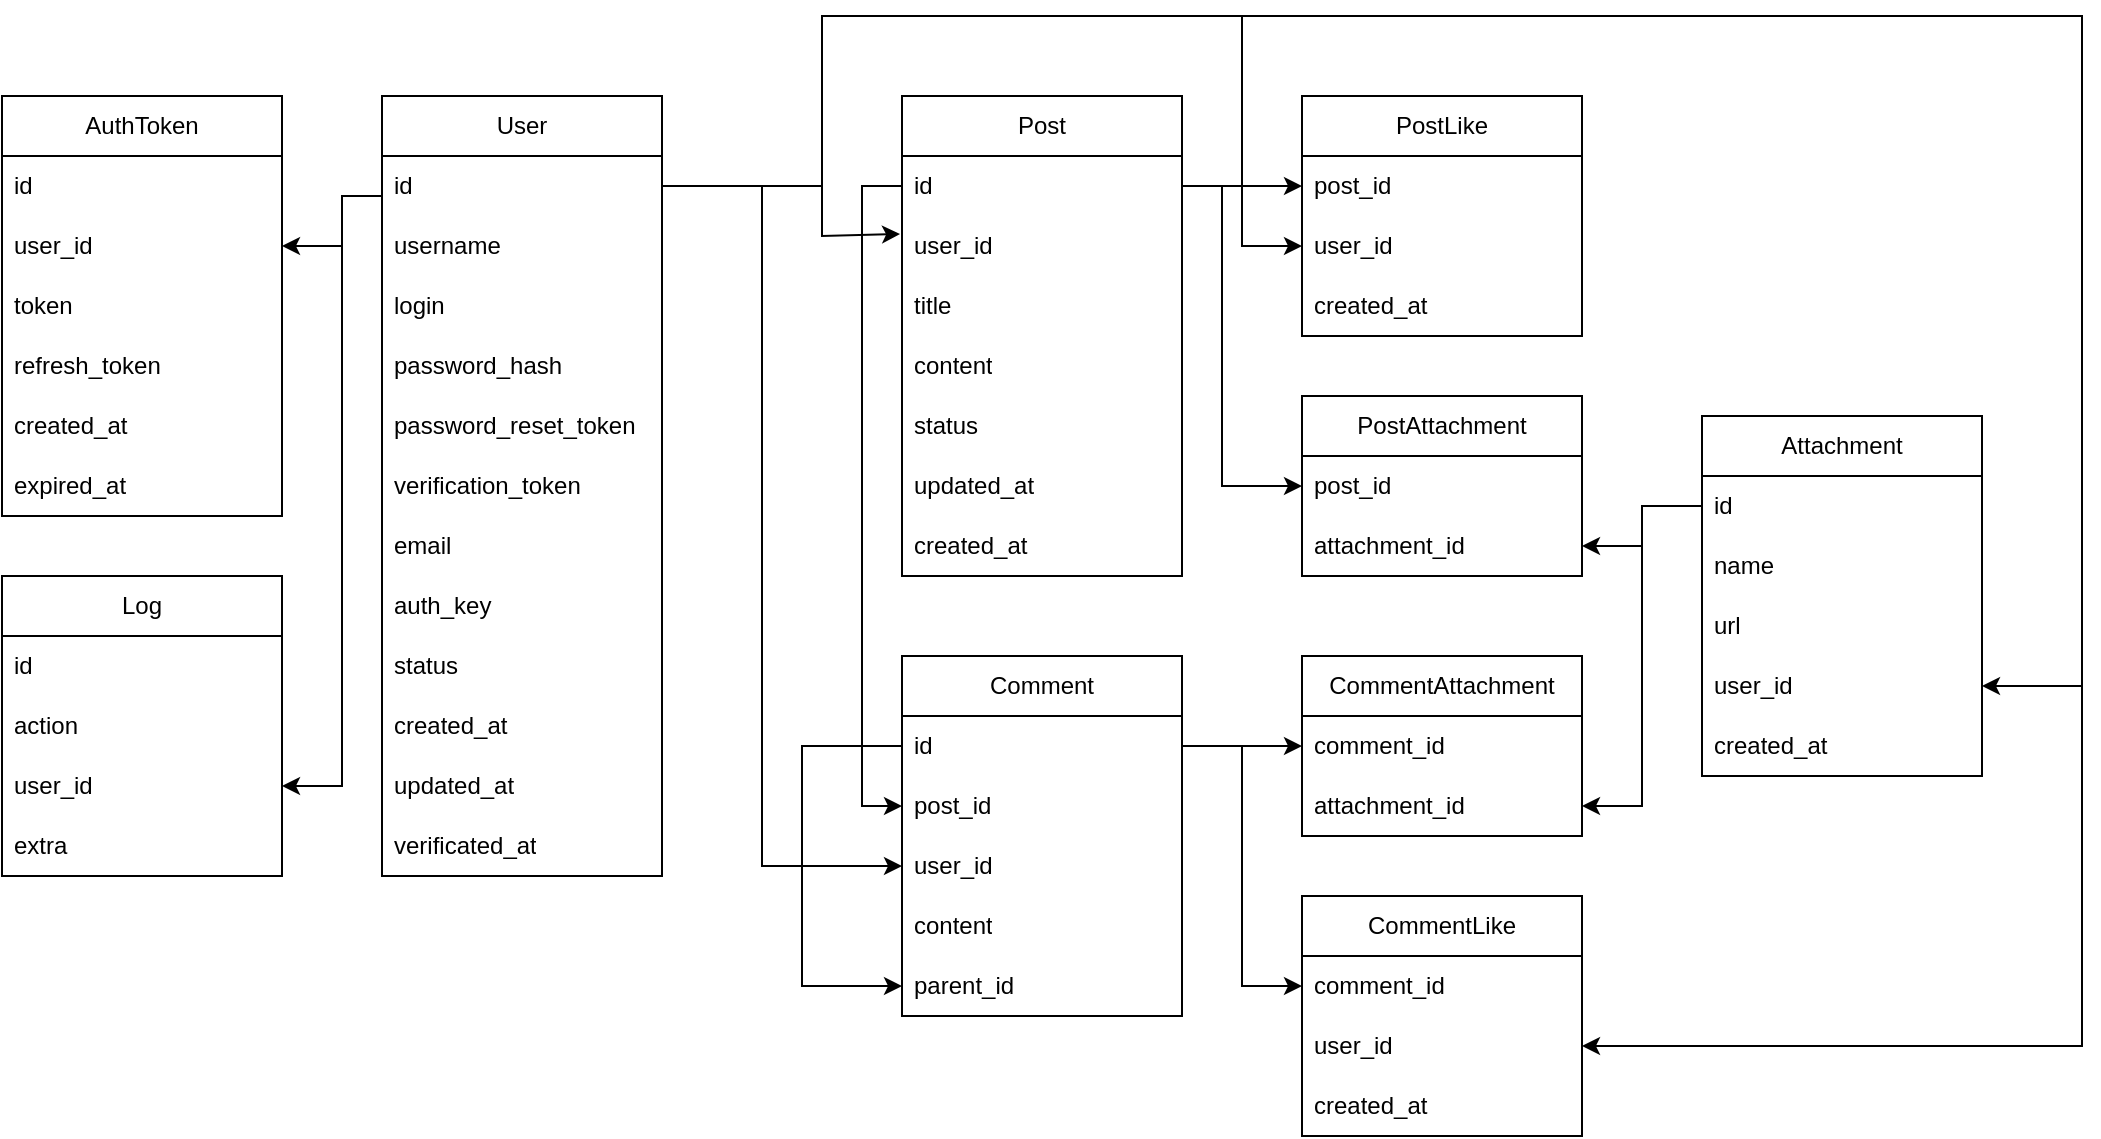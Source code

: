 <mxfile version="21.3.2" type="github">
  <diagram id="C5RBs43oDa-KdzZeNtuy" name="Page-1">
    <mxGraphModel dx="2074" dy="1148" grid="1" gridSize="10" guides="1" tooltips="1" connect="1" arrows="1" fold="1" page="1" pageScale="1" pageWidth="827" pageHeight="1169" math="0" shadow="0">
      <root>
        <mxCell id="WIyWlLk6GJQsqaUBKTNV-0" />
        <mxCell id="WIyWlLk6GJQsqaUBKTNV-1" parent="WIyWlLk6GJQsqaUBKTNV-0" />
        <mxCell id="OTpLGo4GGD0Vtp7Rz_db-0" value="User" style="swimlane;fontStyle=0;childLayout=stackLayout;horizontal=1;startSize=30;horizontalStack=0;resizeParent=1;resizeParentMax=0;resizeLast=0;collapsible=1;marginBottom=0;whiteSpace=wrap;html=1;" vertex="1" parent="WIyWlLk6GJQsqaUBKTNV-1">
          <mxGeometry x="460" y="560" width="140" height="390" as="geometry" />
        </mxCell>
        <mxCell id="OTpLGo4GGD0Vtp7Rz_db-1" value="id&lt;br&gt;" style="text;strokeColor=none;fillColor=none;align=left;verticalAlign=middle;spacingLeft=4;spacingRight=4;overflow=hidden;points=[[0,0.5],[1,0.5]];portConstraint=eastwest;rotatable=0;whiteSpace=wrap;html=1;" vertex="1" parent="OTpLGo4GGD0Vtp7Rz_db-0">
          <mxGeometry y="30" width="140" height="30" as="geometry" />
        </mxCell>
        <mxCell id="OTpLGo4GGD0Vtp7Rz_db-2" value="username" style="text;strokeColor=none;fillColor=none;align=left;verticalAlign=middle;spacingLeft=4;spacingRight=4;overflow=hidden;points=[[0,0.5],[1,0.5]];portConstraint=eastwest;rotatable=0;whiteSpace=wrap;html=1;" vertex="1" parent="OTpLGo4GGD0Vtp7Rz_db-0">
          <mxGeometry y="60" width="140" height="30" as="geometry" />
        </mxCell>
        <mxCell id="OTpLGo4GGD0Vtp7Rz_db-3" value="login" style="text;strokeColor=none;fillColor=none;align=left;verticalAlign=middle;spacingLeft=4;spacingRight=4;overflow=hidden;points=[[0,0.5],[1,0.5]];portConstraint=eastwest;rotatable=0;whiteSpace=wrap;html=1;" vertex="1" parent="OTpLGo4GGD0Vtp7Rz_db-0">
          <mxGeometry y="90" width="140" height="30" as="geometry" />
        </mxCell>
        <mxCell id="OTpLGo4GGD0Vtp7Rz_db-26" value="password_hash" style="text;strokeColor=none;fillColor=none;align=left;verticalAlign=middle;spacingLeft=4;spacingRight=4;overflow=hidden;points=[[0,0.5],[1,0.5]];portConstraint=eastwest;rotatable=0;whiteSpace=wrap;html=1;" vertex="1" parent="OTpLGo4GGD0Vtp7Rz_db-0">
          <mxGeometry y="120" width="140" height="30" as="geometry" />
        </mxCell>
        <mxCell id="OTpLGo4GGD0Vtp7Rz_db-25" value="password_reset_token" style="text;strokeColor=none;fillColor=none;align=left;verticalAlign=middle;spacingLeft=4;spacingRight=4;overflow=hidden;points=[[0,0.5],[1,0.5]];portConstraint=eastwest;rotatable=0;whiteSpace=wrap;html=1;" vertex="1" parent="OTpLGo4GGD0Vtp7Rz_db-0">
          <mxGeometry y="150" width="140" height="30" as="geometry" />
        </mxCell>
        <mxCell id="OTpLGo4GGD0Vtp7Rz_db-31" value="verification_token" style="text;strokeColor=none;fillColor=none;align=left;verticalAlign=middle;spacingLeft=4;spacingRight=4;overflow=hidden;points=[[0,0.5],[1,0.5]];portConstraint=eastwest;rotatable=0;whiteSpace=wrap;html=1;" vertex="1" parent="OTpLGo4GGD0Vtp7Rz_db-0">
          <mxGeometry y="180" width="140" height="30" as="geometry" />
        </mxCell>
        <mxCell id="OTpLGo4GGD0Vtp7Rz_db-32" value="email" style="text;strokeColor=none;fillColor=none;align=left;verticalAlign=middle;spacingLeft=4;spacingRight=4;overflow=hidden;points=[[0,0.5],[1,0.5]];portConstraint=eastwest;rotatable=0;whiteSpace=wrap;html=1;" vertex="1" parent="OTpLGo4GGD0Vtp7Rz_db-0">
          <mxGeometry y="210" width="140" height="30" as="geometry" />
        </mxCell>
        <mxCell id="OTpLGo4GGD0Vtp7Rz_db-27" value="auth_key" style="text;strokeColor=none;fillColor=none;align=left;verticalAlign=middle;spacingLeft=4;spacingRight=4;overflow=hidden;points=[[0,0.5],[1,0.5]];portConstraint=eastwest;rotatable=0;whiteSpace=wrap;html=1;" vertex="1" parent="OTpLGo4GGD0Vtp7Rz_db-0">
          <mxGeometry y="240" width="140" height="30" as="geometry" />
        </mxCell>
        <mxCell id="OTpLGo4GGD0Vtp7Rz_db-33" value="status" style="text;strokeColor=none;fillColor=none;align=left;verticalAlign=middle;spacingLeft=4;spacingRight=4;overflow=hidden;points=[[0,0.5],[1,0.5]];portConstraint=eastwest;rotatable=0;whiteSpace=wrap;html=1;" vertex="1" parent="OTpLGo4GGD0Vtp7Rz_db-0">
          <mxGeometry y="270" width="140" height="30" as="geometry" />
        </mxCell>
        <mxCell id="OTpLGo4GGD0Vtp7Rz_db-35" value="created_at" style="text;strokeColor=none;fillColor=none;align=left;verticalAlign=middle;spacingLeft=4;spacingRight=4;overflow=hidden;points=[[0,0.5],[1,0.5]];portConstraint=eastwest;rotatable=0;whiteSpace=wrap;html=1;" vertex="1" parent="OTpLGo4GGD0Vtp7Rz_db-0">
          <mxGeometry y="300" width="140" height="30" as="geometry" />
        </mxCell>
        <mxCell id="OTpLGo4GGD0Vtp7Rz_db-34" value="updated_at" style="text;strokeColor=none;fillColor=none;align=left;verticalAlign=middle;spacingLeft=4;spacingRight=4;overflow=hidden;points=[[0,0.5],[1,0.5]];portConstraint=eastwest;rotatable=0;whiteSpace=wrap;html=1;" vertex="1" parent="OTpLGo4GGD0Vtp7Rz_db-0">
          <mxGeometry y="330" width="140" height="30" as="geometry" />
        </mxCell>
        <mxCell id="OTpLGo4GGD0Vtp7Rz_db-36" value="verificated_at" style="text;strokeColor=none;fillColor=none;align=left;verticalAlign=middle;spacingLeft=4;spacingRight=4;overflow=hidden;points=[[0,0.5],[1,0.5]];portConstraint=eastwest;rotatable=0;whiteSpace=wrap;html=1;" vertex="1" parent="OTpLGo4GGD0Vtp7Rz_db-0">
          <mxGeometry y="360" width="140" height="30" as="geometry" />
        </mxCell>
        <mxCell id="OTpLGo4GGD0Vtp7Rz_db-4" value="AuthToken" style="swimlane;fontStyle=0;childLayout=stackLayout;horizontal=1;startSize=30;horizontalStack=0;resizeParent=1;resizeParentMax=0;resizeLast=0;collapsible=1;marginBottom=0;whiteSpace=wrap;html=1;" vertex="1" parent="WIyWlLk6GJQsqaUBKTNV-1">
          <mxGeometry x="270" y="560" width="140" height="210" as="geometry" />
        </mxCell>
        <mxCell id="OTpLGo4GGD0Vtp7Rz_db-5" value="id" style="text;strokeColor=none;fillColor=none;align=left;verticalAlign=middle;spacingLeft=4;spacingRight=4;overflow=hidden;points=[[0,0.5],[1,0.5]];portConstraint=eastwest;rotatable=0;whiteSpace=wrap;html=1;" vertex="1" parent="OTpLGo4GGD0Vtp7Rz_db-4">
          <mxGeometry y="30" width="140" height="30" as="geometry" />
        </mxCell>
        <mxCell id="OTpLGo4GGD0Vtp7Rz_db-6" value="user_id" style="text;strokeColor=none;fillColor=none;align=left;verticalAlign=middle;spacingLeft=4;spacingRight=4;overflow=hidden;points=[[0,0.5],[1,0.5]];portConstraint=eastwest;rotatable=0;whiteSpace=wrap;html=1;" vertex="1" parent="OTpLGo4GGD0Vtp7Rz_db-4">
          <mxGeometry y="60" width="140" height="30" as="geometry" />
        </mxCell>
        <mxCell id="OTpLGo4GGD0Vtp7Rz_db-7" value="token" style="text;strokeColor=none;fillColor=none;align=left;verticalAlign=middle;spacingLeft=4;spacingRight=4;overflow=hidden;points=[[0,0.5],[1,0.5]];portConstraint=eastwest;rotatable=0;whiteSpace=wrap;html=1;" vertex="1" parent="OTpLGo4GGD0Vtp7Rz_db-4">
          <mxGeometry y="90" width="140" height="30" as="geometry" />
        </mxCell>
        <mxCell id="OTpLGo4GGD0Vtp7Rz_db-37" value="refresh_token" style="text;strokeColor=none;fillColor=none;align=left;verticalAlign=middle;spacingLeft=4;spacingRight=4;overflow=hidden;points=[[0,0.5],[1,0.5]];portConstraint=eastwest;rotatable=0;whiteSpace=wrap;html=1;" vertex="1" parent="OTpLGo4GGD0Vtp7Rz_db-4">
          <mxGeometry y="120" width="140" height="30" as="geometry" />
        </mxCell>
        <mxCell id="OTpLGo4GGD0Vtp7Rz_db-39" value="created_at" style="text;strokeColor=none;fillColor=none;align=left;verticalAlign=middle;spacingLeft=4;spacingRight=4;overflow=hidden;points=[[0,0.5],[1,0.5]];portConstraint=eastwest;rotatable=0;whiteSpace=wrap;html=1;" vertex="1" parent="OTpLGo4GGD0Vtp7Rz_db-4">
          <mxGeometry y="150" width="140" height="30" as="geometry" />
        </mxCell>
        <mxCell id="OTpLGo4GGD0Vtp7Rz_db-38" value="expired_at" style="text;strokeColor=none;fillColor=none;align=left;verticalAlign=middle;spacingLeft=4;spacingRight=4;overflow=hidden;points=[[0,0.5],[1,0.5]];portConstraint=eastwest;rotatable=0;whiteSpace=wrap;html=1;" vertex="1" parent="OTpLGo4GGD0Vtp7Rz_db-4">
          <mxGeometry y="180" width="140" height="30" as="geometry" />
        </mxCell>
        <mxCell id="OTpLGo4GGD0Vtp7Rz_db-8" value="Post" style="swimlane;fontStyle=0;childLayout=stackLayout;horizontal=1;startSize=30;horizontalStack=0;resizeParent=1;resizeParentMax=0;resizeLast=0;collapsible=1;marginBottom=0;whiteSpace=wrap;html=1;" vertex="1" parent="WIyWlLk6GJQsqaUBKTNV-1">
          <mxGeometry x="720" y="560" width="140" height="240" as="geometry" />
        </mxCell>
        <mxCell id="OTpLGo4GGD0Vtp7Rz_db-40" value="id" style="text;strokeColor=none;fillColor=none;align=left;verticalAlign=middle;spacingLeft=4;spacingRight=4;overflow=hidden;points=[[0,0.5],[1,0.5]];portConstraint=eastwest;rotatable=0;whiteSpace=wrap;html=1;" vertex="1" parent="OTpLGo4GGD0Vtp7Rz_db-8">
          <mxGeometry y="30" width="140" height="30" as="geometry" />
        </mxCell>
        <mxCell id="OTpLGo4GGD0Vtp7Rz_db-9" value="user_id" style="text;strokeColor=none;fillColor=none;align=left;verticalAlign=middle;spacingLeft=4;spacingRight=4;overflow=hidden;points=[[0,0.5],[1,0.5]];portConstraint=eastwest;rotatable=0;whiteSpace=wrap;html=1;" vertex="1" parent="OTpLGo4GGD0Vtp7Rz_db-8">
          <mxGeometry y="60" width="140" height="30" as="geometry" />
        </mxCell>
        <mxCell id="OTpLGo4GGD0Vtp7Rz_db-10" value="title" style="text;strokeColor=none;fillColor=none;align=left;verticalAlign=middle;spacingLeft=4;spacingRight=4;overflow=hidden;points=[[0,0.5],[1,0.5]];portConstraint=eastwest;rotatable=0;whiteSpace=wrap;html=1;" vertex="1" parent="OTpLGo4GGD0Vtp7Rz_db-8">
          <mxGeometry y="90" width="140" height="30" as="geometry" />
        </mxCell>
        <mxCell id="OTpLGo4GGD0Vtp7Rz_db-11" value="content" style="text;strokeColor=none;fillColor=none;align=left;verticalAlign=middle;spacingLeft=4;spacingRight=4;overflow=hidden;points=[[0,0.5],[1,0.5]];portConstraint=eastwest;rotatable=0;whiteSpace=wrap;html=1;" vertex="1" parent="OTpLGo4GGD0Vtp7Rz_db-8">
          <mxGeometry y="120" width="140" height="30" as="geometry" />
        </mxCell>
        <mxCell id="OTpLGo4GGD0Vtp7Rz_db-42" value="status" style="text;strokeColor=none;fillColor=none;align=left;verticalAlign=middle;spacingLeft=4;spacingRight=4;overflow=hidden;points=[[0,0.5],[1,0.5]];portConstraint=eastwest;rotatable=0;whiteSpace=wrap;html=1;" vertex="1" parent="OTpLGo4GGD0Vtp7Rz_db-8">
          <mxGeometry y="150" width="140" height="30" as="geometry" />
        </mxCell>
        <mxCell id="OTpLGo4GGD0Vtp7Rz_db-43" value="updated_at" style="text;strokeColor=none;fillColor=none;align=left;verticalAlign=middle;spacingLeft=4;spacingRight=4;overflow=hidden;points=[[0,0.5],[1,0.5]];portConstraint=eastwest;rotatable=0;whiteSpace=wrap;html=1;" vertex="1" parent="OTpLGo4GGD0Vtp7Rz_db-8">
          <mxGeometry y="180" width="140" height="30" as="geometry" />
        </mxCell>
        <mxCell id="OTpLGo4GGD0Vtp7Rz_db-41" value="created_at" style="text;strokeColor=none;fillColor=none;align=left;verticalAlign=middle;spacingLeft=4;spacingRight=4;overflow=hidden;points=[[0,0.5],[1,0.5]];portConstraint=eastwest;rotatable=0;whiteSpace=wrap;html=1;" vertex="1" parent="OTpLGo4GGD0Vtp7Rz_db-8">
          <mxGeometry y="210" width="140" height="30" as="geometry" />
        </mxCell>
        <mxCell id="OTpLGo4GGD0Vtp7Rz_db-12" value="Comment" style="swimlane;fontStyle=0;childLayout=stackLayout;horizontal=1;startSize=30;horizontalStack=0;resizeParent=1;resizeParentMax=0;resizeLast=0;collapsible=1;marginBottom=0;whiteSpace=wrap;html=1;" vertex="1" parent="WIyWlLk6GJQsqaUBKTNV-1">
          <mxGeometry x="720" y="840" width="140" height="180" as="geometry" />
        </mxCell>
        <mxCell id="OTpLGo4GGD0Vtp7Rz_db-13" value="id" style="text;strokeColor=none;fillColor=none;align=left;verticalAlign=middle;spacingLeft=4;spacingRight=4;overflow=hidden;points=[[0,0.5],[1,0.5]];portConstraint=eastwest;rotatable=0;whiteSpace=wrap;html=1;" vertex="1" parent="OTpLGo4GGD0Vtp7Rz_db-12">
          <mxGeometry y="30" width="140" height="30" as="geometry" />
        </mxCell>
        <mxCell id="OTpLGo4GGD0Vtp7Rz_db-14" value="post_id" style="text;strokeColor=none;fillColor=none;align=left;verticalAlign=middle;spacingLeft=4;spacingRight=4;overflow=hidden;points=[[0,0.5],[1,0.5]];portConstraint=eastwest;rotatable=0;whiteSpace=wrap;html=1;" vertex="1" parent="OTpLGo4GGD0Vtp7Rz_db-12">
          <mxGeometry y="60" width="140" height="30" as="geometry" />
        </mxCell>
        <mxCell id="OTpLGo4GGD0Vtp7Rz_db-15" value="user_id" style="text;strokeColor=none;fillColor=none;align=left;verticalAlign=middle;spacingLeft=4;spacingRight=4;overflow=hidden;points=[[0,0.5],[1,0.5]];portConstraint=eastwest;rotatable=0;whiteSpace=wrap;html=1;" vertex="1" parent="OTpLGo4GGD0Vtp7Rz_db-12">
          <mxGeometry y="90" width="140" height="30" as="geometry" />
        </mxCell>
        <mxCell id="OTpLGo4GGD0Vtp7Rz_db-44" value="content" style="text;strokeColor=none;fillColor=none;align=left;verticalAlign=middle;spacingLeft=4;spacingRight=4;overflow=hidden;points=[[0,0.5],[1,0.5]];portConstraint=eastwest;rotatable=0;whiteSpace=wrap;html=1;" vertex="1" parent="OTpLGo4GGD0Vtp7Rz_db-12">
          <mxGeometry y="120" width="140" height="30" as="geometry" />
        </mxCell>
        <mxCell id="OTpLGo4GGD0Vtp7Rz_db-45" value="parent_id" style="text;strokeColor=none;fillColor=none;align=left;verticalAlign=middle;spacingLeft=4;spacingRight=4;overflow=hidden;points=[[0,0.5],[1,0.5]];portConstraint=eastwest;rotatable=0;whiteSpace=wrap;html=1;" vertex="1" parent="OTpLGo4GGD0Vtp7Rz_db-12">
          <mxGeometry y="150" width="140" height="30" as="geometry" />
        </mxCell>
        <mxCell id="OTpLGo4GGD0Vtp7Rz_db-73" value="" style="endArrow=classic;html=1;rounded=0;entryX=0;entryY=0.5;entryDx=0;entryDy=0;exitX=0;exitY=0.5;exitDx=0;exitDy=0;" edge="1" parent="OTpLGo4GGD0Vtp7Rz_db-12" source="OTpLGo4GGD0Vtp7Rz_db-13" target="OTpLGo4GGD0Vtp7Rz_db-45">
          <mxGeometry width="50" height="50" relative="1" as="geometry">
            <mxPoint x="-240" y="-90" as="sourcePoint" />
            <mxPoint x="-190" y="-140" as="targetPoint" />
            <Array as="points">
              <mxPoint x="-50" y="45" />
              <mxPoint x="-50" y="165" />
            </Array>
          </mxGeometry>
        </mxCell>
        <mxCell id="OTpLGo4GGD0Vtp7Rz_db-16" value="Log" style="swimlane;fontStyle=0;childLayout=stackLayout;horizontal=1;startSize=30;horizontalStack=0;resizeParent=1;resizeParentMax=0;resizeLast=0;collapsible=1;marginBottom=0;whiteSpace=wrap;html=1;" vertex="1" parent="WIyWlLk6GJQsqaUBKTNV-1">
          <mxGeometry x="270" y="800" width="140" height="150" as="geometry" />
        </mxCell>
        <mxCell id="OTpLGo4GGD0Vtp7Rz_db-17" value="id" style="text;strokeColor=none;fillColor=none;align=left;verticalAlign=middle;spacingLeft=4;spacingRight=4;overflow=hidden;points=[[0,0.5],[1,0.5]];portConstraint=eastwest;rotatable=0;whiteSpace=wrap;html=1;" vertex="1" parent="OTpLGo4GGD0Vtp7Rz_db-16">
          <mxGeometry y="30" width="140" height="30" as="geometry" />
        </mxCell>
        <mxCell id="OTpLGo4GGD0Vtp7Rz_db-18" value="action" style="text;strokeColor=none;fillColor=none;align=left;verticalAlign=middle;spacingLeft=4;spacingRight=4;overflow=hidden;points=[[0,0.5],[1,0.5]];portConstraint=eastwest;rotatable=0;whiteSpace=wrap;html=1;" vertex="1" parent="OTpLGo4GGD0Vtp7Rz_db-16">
          <mxGeometry y="60" width="140" height="30" as="geometry" />
        </mxCell>
        <mxCell id="OTpLGo4GGD0Vtp7Rz_db-46" value="user_id" style="text;strokeColor=none;fillColor=none;align=left;verticalAlign=middle;spacingLeft=4;spacingRight=4;overflow=hidden;points=[[0,0.5],[1,0.5]];portConstraint=eastwest;rotatable=0;whiteSpace=wrap;html=1;" vertex="1" parent="OTpLGo4GGD0Vtp7Rz_db-16">
          <mxGeometry y="90" width="140" height="30" as="geometry" />
        </mxCell>
        <mxCell id="OTpLGo4GGD0Vtp7Rz_db-19" value="extra" style="text;strokeColor=none;fillColor=none;align=left;verticalAlign=middle;spacingLeft=4;spacingRight=4;overflow=hidden;points=[[0,0.5],[1,0.5]];portConstraint=eastwest;rotatable=0;whiteSpace=wrap;html=1;" vertex="1" parent="OTpLGo4GGD0Vtp7Rz_db-16">
          <mxGeometry y="120" width="140" height="30" as="geometry" />
        </mxCell>
        <mxCell id="OTpLGo4GGD0Vtp7Rz_db-20" value="PostLike" style="swimlane;fontStyle=0;childLayout=stackLayout;horizontal=1;startSize=30;horizontalStack=0;resizeParent=1;resizeParentMax=0;resizeLast=0;collapsible=1;marginBottom=0;whiteSpace=wrap;html=1;" vertex="1" parent="WIyWlLk6GJQsqaUBKTNV-1">
          <mxGeometry x="920" y="560" width="140" height="120" as="geometry" />
        </mxCell>
        <mxCell id="OTpLGo4GGD0Vtp7Rz_db-21" value="post_id" style="text;strokeColor=none;fillColor=none;align=left;verticalAlign=middle;spacingLeft=4;spacingRight=4;overflow=hidden;points=[[0,0.5],[1,0.5]];portConstraint=eastwest;rotatable=0;whiteSpace=wrap;html=1;" vertex="1" parent="OTpLGo4GGD0Vtp7Rz_db-20">
          <mxGeometry y="30" width="140" height="30" as="geometry" />
        </mxCell>
        <mxCell id="OTpLGo4GGD0Vtp7Rz_db-22" value="user_id" style="text;strokeColor=none;fillColor=none;align=left;verticalAlign=middle;spacingLeft=4;spacingRight=4;overflow=hidden;points=[[0,0.5],[1,0.5]];portConstraint=eastwest;rotatable=0;whiteSpace=wrap;html=1;" vertex="1" parent="OTpLGo4GGD0Vtp7Rz_db-20">
          <mxGeometry y="60" width="140" height="30" as="geometry" />
        </mxCell>
        <mxCell id="OTpLGo4GGD0Vtp7Rz_db-23" value="created_at" style="text;strokeColor=none;fillColor=none;align=left;verticalAlign=middle;spacingLeft=4;spacingRight=4;overflow=hidden;points=[[0,0.5],[1,0.5]];portConstraint=eastwest;rotatable=0;whiteSpace=wrap;html=1;" vertex="1" parent="OTpLGo4GGD0Vtp7Rz_db-20">
          <mxGeometry y="90" width="140" height="30" as="geometry" />
        </mxCell>
        <mxCell id="OTpLGo4GGD0Vtp7Rz_db-47" value="Attachment" style="swimlane;fontStyle=0;childLayout=stackLayout;horizontal=1;startSize=30;horizontalStack=0;resizeParent=1;resizeParentMax=0;resizeLast=0;collapsible=1;marginBottom=0;whiteSpace=wrap;html=1;" vertex="1" parent="WIyWlLk6GJQsqaUBKTNV-1">
          <mxGeometry x="1120" y="720" width="140" height="180" as="geometry" />
        </mxCell>
        <mxCell id="OTpLGo4GGD0Vtp7Rz_db-48" value="id" style="text;strokeColor=none;fillColor=none;align=left;verticalAlign=middle;spacingLeft=4;spacingRight=4;overflow=hidden;points=[[0,0.5],[1,0.5]];portConstraint=eastwest;rotatable=0;whiteSpace=wrap;html=1;" vertex="1" parent="OTpLGo4GGD0Vtp7Rz_db-47">
          <mxGeometry y="30" width="140" height="30" as="geometry" />
        </mxCell>
        <mxCell id="OTpLGo4GGD0Vtp7Rz_db-49" value="name" style="text;strokeColor=none;fillColor=none;align=left;verticalAlign=middle;spacingLeft=4;spacingRight=4;overflow=hidden;points=[[0,0.5],[1,0.5]];portConstraint=eastwest;rotatable=0;whiteSpace=wrap;html=1;" vertex="1" parent="OTpLGo4GGD0Vtp7Rz_db-47">
          <mxGeometry y="60" width="140" height="30" as="geometry" />
        </mxCell>
        <mxCell id="OTpLGo4GGD0Vtp7Rz_db-51" value="url" style="text;strokeColor=none;fillColor=none;align=left;verticalAlign=middle;spacingLeft=4;spacingRight=4;overflow=hidden;points=[[0,0.5],[1,0.5]];portConstraint=eastwest;rotatable=0;whiteSpace=wrap;html=1;" vertex="1" parent="OTpLGo4GGD0Vtp7Rz_db-47">
          <mxGeometry y="90" width="140" height="30" as="geometry" />
        </mxCell>
        <mxCell id="OTpLGo4GGD0Vtp7Rz_db-50" value="user_id" style="text;strokeColor=none;fillColor=none;align=left;verticalAlign=middle;spacingLeft=4;spacingRight=4;overflow=hidden;points=[[0,0.5],[1,0.5]];portConstraint=eastwest;rotatable=0;whiteSpace=wrap;html=1;" vertex="1" parent="OTpLGo4GGD0Vtp7Rz_db-47">
          <mxGeometry y="120" width="140" height="30" as="geometry" />
        </mxCell>
        <mxCell id="OTpLGo4GGD0Vtp7Rz_db-60" value="created_at" style="text;strokeColor=none;fillColor=none;align=left;verticalAlign=middle;spacingLeft=4;spacingRight=4;overflow=hidden;points=[[0,0.5],[1,0.5]];portConstraint=eastwest;rotatable=0;whiteSpace=wrap;html=1;" vertex="1" parent="OTpLGo4GGD0Vtp7Rz_db-47">
          <mxGeometry y="150" width="140" height="30" as="geometry" />
        </mxCell>
        <mxCell id="OTpLGo4GGD0Vtp7Rz_db-53" value="PostAttachment" style="swimlane;fontStyle=0;childLayout=stackLayout;horizontal=1;startSize=30;horizontalStack=0;resizeParent=1;resizeParentMax=0;resizeLast=0;collapsible=1;marginBottom=0;whiteSpace=wrap;html=1;" vertex="1" parent="WIyWlLk6GJQsqaUBKTNV-1">
          <mxGeometry x="920" y="710" width="140" height="90" as="geometry" />
        </mxCell>
        <mxCell id="OTpLGo4GGD0Vtp7Rz_db-54" value="post_id" style="text;strokeColor=none;fillColor=none;align=left;verticalAlign=middle;spacingLeft=4;spacingRight=4;overflow=hidden;points=[[0,0.5],[1,0.5]];portConstraint=eastwest;rotatable=0;whiteSpace=wrap;html=1;" vertex="1" parent="OTpLGo4GGD0Vtp7Rz_db-53">
          <mxGeometry y="30" width="140" height="30" as="geometry" />
        </mxCell>
        <mxCell id="OTpLGo4GGD0Vtp7Rz_db-55" value="attachment_id" style="text;strokeColor=none;fillColor=none;align=left;verticalAlign=middle;spacingLeft=4;spacingRight=4;overflow=hidden;points=[[0,0.5],[1,0.5]];portConstraint=eastwest;rotatable=0;whiteSpace=wrap;html=1;" vertex="1" parent="OTpLGo4GGD0Vtp7Rz_db-53">
          <mxGeometry y="60" width="140" height="30" as="geometry" />
        </mxCell>
        <mxCell id="OTpLGo4GGD0Vtp7Rz_db-57" value="CommentAttachment" style="swimlane;fontStyle=0;childLayout=stackLayout;horizontal=1;startSize=30;horizontalStack=0;resizeParent=1;resizeParentMax=0;resizeLast=0;collapsible=1;marginBottom=0;whiteSpace=wrap;html=1;" vertex="1" parent="WIyWlLk6GJQsqaUBKTNV-1">
          <mxGeometry x="920" y="840" width="140" height="90" as="geometry" />
        </mxCell>
        <mxCell id="OTpLGo4GGD0Vtp7Rz_db-58" value="comment_id" style="text;strokeColor=none;fillColor=none;align=left;verticalAlign=middle;spacingLeft=4;spacingRight=4;overflow=hidden;points=[[0,0.5],[1,0.5]];portConstraint=eastwest;rotatable=0;whiteSpace=wrap;html=1;" vertex="1" parent="OTpLGo4GGD0Vtp7Rz_db-57">
          <mxGeometry y="30" width="140" height="30" as="geometry" />
        </mxCell>
        <mxCell id="OTpLGo4GGD0Vtp7Rz_db-59" value="attachment_id" style="text;strokeColor=none;fillColor=none;align=left;verticalAlign=middle;spacingLeft=4;spacingRight=4;overflow=hidden;points=[[0,0.5],[1,0.5]];portConstraint=eastwest;rotatable=0;whiteSpace=wrap;html=1;" vertex="1" parent="OTpLGo4GGD0Vtp7Rz_db-57">
          <mxGeometry y="60" width="140" height="30" as="geometry" />
        </mxCell>
        <mxCell id="OTpLGo4GGD0Vtp7Rz_db-61" value="CommentLike" style="swimlane;fontStyle=0;childLayout=stackLayout;horizontal=1;startSize=30;horizontalStack=0;resizeParent=1;resizeParentMax=0;resizeLast=0;collapsible=1;marginBottom=0;whiteSpace=wrap;html=1;" vertex="1" parent="WIyWlLk6GJQsqaUBKTNV-1">
          <mxGeometry x="920" y="960" width="140" height="120" as="geometry" />
        </mxCell>
        <mxCell id="OTpLGo4GGD0Vtp7Rz_db-62" value="comment_id" style="text;strokeColor=none;fillColor=none;align=left;verticalAlign=middle;spacingLeft=4;spacingRight=4;overflow=hidden;points=[[0,0.5],[1,0.5]];portConstraint=eastwest;rotatable=0;whiteSpace=wrap;html=1;" vertex="1" parent="OTpLGo4GGD0Vtp7Rz_db-61">
          <mxGeometry y="30" width="140" height="30" as="geometry" />
        </mxCell>
        <mxCell id="OTpLGo4GGD0Vtp7Rz_db-63" value="user_id" style="text;strokeColor=none;fillColor=none;align=left;verticalAlign=middle;spacingLeft=4;spacingRight=4;overflow=hidden;points=[[0,0.5],[1,0.5]];portConstraint=eastwest;rotatable=0;whiteSpace=wrap;html=1;" vertex="1" parent="OTpLGo4GGD0Vtp7Rz_db-61">
          <mxGeometry y="60" width="140" height="30" as="geometry" />
        </mxCell>
        <mxCell id="OTpLGo4GGD0Vtp7Rz_db-64" value="created_at" style="text;strokeColor=none;fillColor=none;align=left;verticalAlign=middle;spacingLeft=4;spacingRight=4;overflow=hidden;points=[[0,0.5],[1,0.5]];portConstraint=eastwest;rotatable=0;whiteSpace=wrap;html=1;" vertex="1" parent="OTpLGo4GGD0Vtp7Rz_db-61">
          <mxGeometry y="90" width="140" height="30" as="geometry" />
        </mxCell>
        <mxCell id="OTpLGo4GGD0Vtp7Rz_db-65" value="" style="endArrow=classic;html=1;rounded=0;entryX=-0.007;entryY=0.3;entryDx=0;entryDy=0;entryPerimeter=0;" edge="1" parent="WIyWlLk6GJQsqaUBKTNV-1" target="OTpLGo4GGD0Vtp7Rz_db-9">
          <mxGeometry width="50" height="50" relative="1" as="geometry">
            <mxPoint x="600" y="605" as="sourcePoint" />
            <mxPoint x="530" y="700" as="targetPoint" />
            <Array as="points">
              <mxPoint x="680" y="605" />
              <mxPoint x="680" y="630" />
            </Array>
          </mxGeometry>
        </mxCell>
        <mxCell id="OTpLGo4GGD0Vtp7Rz_db-66" value="" style="endArrow=classic;html=1;rounded=0;entryX=0;entryY=0.5;entryDx=0;entryDy=0;exitX=1;exitY=0.5;exitDx=0;exitDy=0;" edge="1" parent="WIyWlLk6GJQsqaUBKTNV-1" source="OTpLGo4GGD0Vtp7Rz_db-1" target="OTpLGo4GGD0Vtp7Rz_db-15">
          <mxGeometry width="50" height="50" relative="1" as="geometry">
            <mxPoint x="480" y="750" as="sourcePoint" />
            <mxPoint x="530" y="700" as="targetPoint" />
            <Array as="points">
              <mxPoint x="650" y="605" />
              <mxPoint x="650" y="945" />
            </Array>
          </mxGeometry>
        </mxCell>
        <mxCell id="OTpLGo4GGD0Vtp7Rz_db-67" value="" style="endArrow=classic;html=1;rounded=0;entryX=1;entryY=0.5;entryDx=0;entryDy=0;" edge="1" parent="WIyWlLk6GJQsqaUBKTNV-1" target="OTpLGo4GGD0Vtp7Rz_db-46">
          <mxGeometry width="50" height="50" relative="1" as="geometry">
            <mxPoint x="460" y="610" as="sourcePoint" />
            <mxPoint x="530" y="700" as="targetPoint" />
            <Array as="points">
              <mxPoint x="440" y="610" />
              <mxPoint x="440" y="905" />
            </Array>
          </mxGeometry>
        </mxCell>
        <mxCell id="OTpLGo4GGD0Vtp7Rz_db-68" value="" style="endArrow=none;startArrow=classic;html=1;rounded=0;exitX=1;exitY=0.5;exitDx=0;exitDy=0;startFill=1;endFill=0;" edge="1" parent="WIyWlLk6GJQsqaUBKTNV-1" source="OTpLGo4GGD0Vtp7Rz_db-6">
          <mxGeometry width="50" height="50" relative="1" as="geometry">
            <mxPoint x="480" y="750" as="sourcePoint" />
            <mxPoint x="460" y="610" as="targetPoint" />
            <Array as="points">
              <mxPoint x="440" y="635" />
              <mxPoint x="440" y="610" />
            </Array>
          </mxGeometry>
        </mxCell>
        <mxCell id="OTpLGo4GGD0Vtp7Rz_db-69" value="" style="endArrow=classic;html=1;rounded=0;entryX=0;entryY=0.5;entryDx=0;entryDy=0;exitX=1;exitY=0.5;exitDx=0;exitDy=0;" edge="1" parent="WIyWlLk6GJQsqaUBKTNV-1" source="OTpLGo4GGD0Vtp7Rz_db-1" target="OTpLGo4GGD0Vtp7Rz_db-22">
          <mxGeometry width="50" height="50" relative="1" as="geometry">
            <mxPoint x="480" y="750" as="sourcePoint" />
            <mxPoint x="530" y="700" as="targetPoint" />
            <Array as="points">
              <mxPoint x="680" y="605" />
              <mxPoint x="680" y="520" />
              <mxPoint x="890" y="520" />
              <mxPoint x="890" y="635" />
            </Array>
          </mxGeometry>
        </mxCell>
        <mxCell id="OTpLGo4GGD0Vtp7Rz_db-70" value="" style="endArrow=classic;html=1;rounded=0;entryX=0;entryY=0.5;entryDx=0;entryDy=0;exitX=1;exitY=0.5;exitDx=0;exitDy=0;" edge="1" parent="WIyWlLk6GJQsqaUBKTNV-1" source="OTpLGo4GGD0Vtp7Rz_db-40" target="OTpLGo4GGD0Vtp7Rz_db-21">
          <mxGeometry width="50" height="50" relative="1" as="geometry">
            <mxPoint x="480" y="750" as="sourcePoint" />
            <mxPoint x="530" y="700" as="targetPoint" />
          </mxGeometry>
        </mxCell>
        <mxCell id="OTpLGo4GGD0Vtp7Rz_db-71" value="" style="endArrow=classic;html=1;rounded=0;entryX=0;entryY=0.5;entryDx=0;entryDy=0;exitX=1;exitY=0.5;exitDx=0;exitDy=0;" edge="1" parent="WIyWlLk6GJQsqaUBKTNV-1" source="OTpLGo4GGD0Vtp7Rz_db-40" target="OTpLGo4GGD0Vtp7Rz_db-54">
          <mxGeometry width="50" height="50" relative="1" as="geometry">
            <mxPoint x="480" y="750" as="sourcePoint" />
            <mxPoint x="530" y="700" as="targetPoint" />
            <Array as="points">
              <mxPoint x="880" y="605" />
              <mxPoint x="880" y="755" />
            </Array>
          </mxGeometry>
        </mxCell>
        <mxCell id="OTpLGo4GGD0Vtp7Rz_db-72" value="" style="endArrow=classic;html=1;rounded=0;entryX=0;entryY=0.5;entryDx=0;entryDy=0;exitX=0;exitY=0.5;exitDx=0;exitDy=0;" edge="1" parent="WIyWlLk6GJQsqaUBKTNV-1" source="OTpLGo4GGD0Vtp7Rz_db-40" target="OTpLGo4GGD0Vtp7Rz_db-14">
          <mxGeometry width="50" height="50" relative="1" as="geometry">
            <mxPoint x="480" y="750" as="sourcePoint" />
            <mxPoint x="530" y="700" as="targetPoint" />
            <Array as="points">
              <mxPoint x="700" y="605" />
              <mxPoint x="700" y="915" />
            </Array>
          </mxGeometry>
        </mxCell>
        <mxCell id="OTpLGo4GGD0Vtp7Rz_db-74" value="" style="endArrow=classic;html=1;rounded=0;entryX=0;entryY=0.5;entryDx=0;entryDy=0;exitX=1;exitY=0.5;exitDx=0;exitDy=0;" edge="1" parent="WIyWlLk6GJQsqaUBKTNV-1" source="OTpLGo4GGD0Vtp7Rz_db-13" target="OTpLGo4GGD0Vtp7Rz_db-58">
          <mxGeometry width="50" height="50" relative="1" as="geometry">
            <mxPoint x="860" y="890" as="sourcePoint" />
            <mxPoint x="530" y="700" as="targetPoint" />
            <Array as="points">
              <mxPoint x="880" y="885" />
            </Array>
          </mxGeometry>
        </mxCell>
        <mxCell id="OTpLGo4GGD0Vtp7Rz_db-75" value="" style="endArrow=classic;html=1;rounded=0;entryX=0;entryY=0.5;entryDx=0;entryDy=0;exitX=1;exitY=0.5;exitDx=0;exitDy=0;" edge="1" parent="WIyWlLk6GJQsqaUBKTNV-1" source="OTpLGo4GGD0Vtp7Rz_db-13" target="OTpLGo4GGD0Vtp7Rz_db-62">
          <mxGeometry width="50" height="50" relative="1" as="geometry">
            <mxPoint x="480" y="750" as="sourcePoint" />
            <mxPoint x="530" y="700" as="targetPoint" />
            <Array as="points">
              <mxPoint x="890" y="885" />
              <mxPoint x="890" y="1005" />
            </Array>
          </mxGeometry>
        </mxCell>
        <mxCell id="OTpLGo4GGD0Vtp7Rz_db-76" value="" style="endArrow=classic;html=1;rounded=0;entryX=1;entryY=0.5;entryDx=0;entryDy=0;exitX=0;exitY=0.5;exitDx=0;exitDy=0;" edge="1" parent="WIyWlLk6GJQsqaUBKTNV-1" source="OTpLGo4GGD0Vtp7Rz_db-48" target="OTpLGo4GGD0Vtp7Rz_db-55">
          <mxGeometry width="50" height="50" relative="1" as="geometry">
            <mxPoint x="480" y="750" as="sourcePoint" />
            <mxPoint x="530" y="700" as="targetPoint" />
            <Array as="points">
              <mxPoint x="1090" y="765" />
              <mxPoint x="1090" y="785" />
            </Array>
          </mxGeometry>
        </mxCell>
        <mxCell id="OTpLGo4GGD0Vtp7Rz_db-77" value="" style="endArrow=classic;html=1;rounded=0;entryX=1;entryY=0.5;entryDx=0;entryDy=0;exitX=0;exitY=0.5;exitDx=0;exitDy=0;" edge="1" parent="WIyWlLk6GJQsqaUBKTNV-1" source="OTpLGo4GGD0Vtp7Rz_db-48" target="OTpLGo4GGD0Vtp7Rz_db-59">
          <mxGeometry width="50" height="50" relative="1" as="geometry">
            <mxPoint x="480" y="750" as="sourcePoint" />
            <mxPoint x="530" y="700" as="targetPoint" />
            <Array as="points">
              <mxPoint x="1090" y="765" />
              <mxPoint x="1090" y="915" />
            </Array>
          </mxGeometry>
        </mxCell>
        <mxCell id="OTpLGo4GGD0Vtp7Rz_db-78" value="" style="endArrow=classic;html=1;rounded=0;entryX=1;entryY=0.5;entryDx=0;entryDy=0;exitX=1;exitY=0.5;exitDx=0;exitDy=0;" edge="1" parent="WIyWlLk6GJQsqaUBKTNV-1" source="OTpLGo4GGD0Vtp7Rz_db-1" target="OTpLGo4GGD0Vtp7Rz_db-50">
          <mxGeometry width="50" height="50" relative="1" as="geometry">
            <mxPoint x="480" y="750" as="sourcePoint" />
            <mxPoint x="530" y="700" as="targetPoint" />
            <Array as="points">
              <mxPoint x="680" y="605" />
              <mxPoint x="680" y="520" />
              <mxPoint x="1310" y="520" />
              <mxPoint x="1310" y="855" />
            </Array>
          </mxGeometry>
        </mxCell>
        <mxCell id="OTpLGo4GGD0Vtp7Rz_db-79" value="" style="endArrow=classic;html=1;rounded=0;entryX=1;entryY=0.5;entryDx=0;entryDy=0;" edge="1" parent="WIyWlLk6GJQsqaUBKTNV-1" target="OTpLGo4GGD0Vtp7Rz_db-63">
          <mxGeometry width="50" height="50" relative="1" as="geometry">
            <mxPoint x="1310" y="840" as="sourcePoint" />
            <mxPoint x="530" y="700" as="targetPoint" />
            <Array as="points">
              <mxPoint x="1310" y="1035" />
            </Array>
          </mxGeometry>
        </mxCell>
      </root>
    </mxGraphModel>
  </diagram>
</mxfile>
